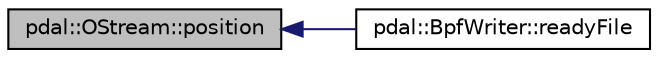 digraph "pdal::OStream::position"
{
  edge [fontname="Helvetica",fontsize="10",labelfontname="Helvetica",labelfontsize="10"];
  node [fontname="Helvetica",fontsize="10",shape=record];
  rankdir="LR";
  Node1 [label="pdal::OStream::position",height=0.2,width=0.4,color="black", fillcolor="grey75", style="filled", fontcolor="black"];
  Node1 -> Node2 [dir="back",color="midnightblue",fontsize="10",style="solid",fontname="Helvetica"];
  Node2 [label="pdal::BpfWriter::readyFile",height=0.2,width=0.4,color="black", fillcolor="white", style="filled",URL="$classpdal_1_1BpfWriter.html#a4d02d7d6a8639c21605d5548bb463d71"];
}
